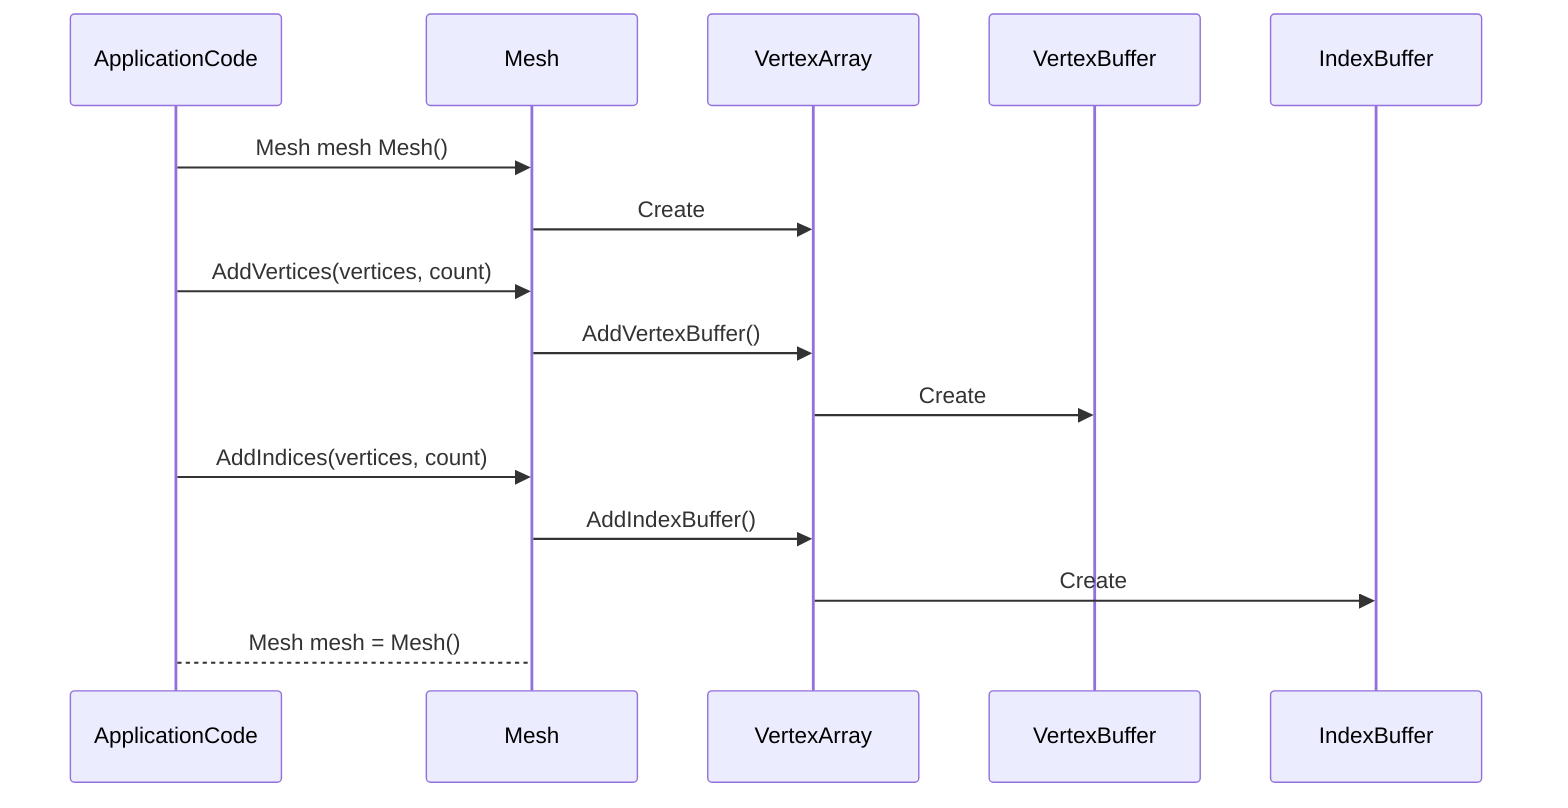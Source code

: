 sequenceDiagram
    ApplicationCode ->> Mesh : Mesh mesh Mesh()
    Mesh ->> VertexArray : Create

    ApplicationCode ->> Mesh : AddVertices(vertices, count)
    Mesh ->> VertexArray : AddVertexBuffer()
    VertexArray ->> VertexBuffer : Create

    ApplicationCode ->> Mesh : AddIndices(vertices, count)
    Mesh ->> VertexArray : AddIndexBuffer()
    VertexArray ->> IndexBuffer : Create

    ApplicationCode --> Mesh : Mesh mesh = Mesh()